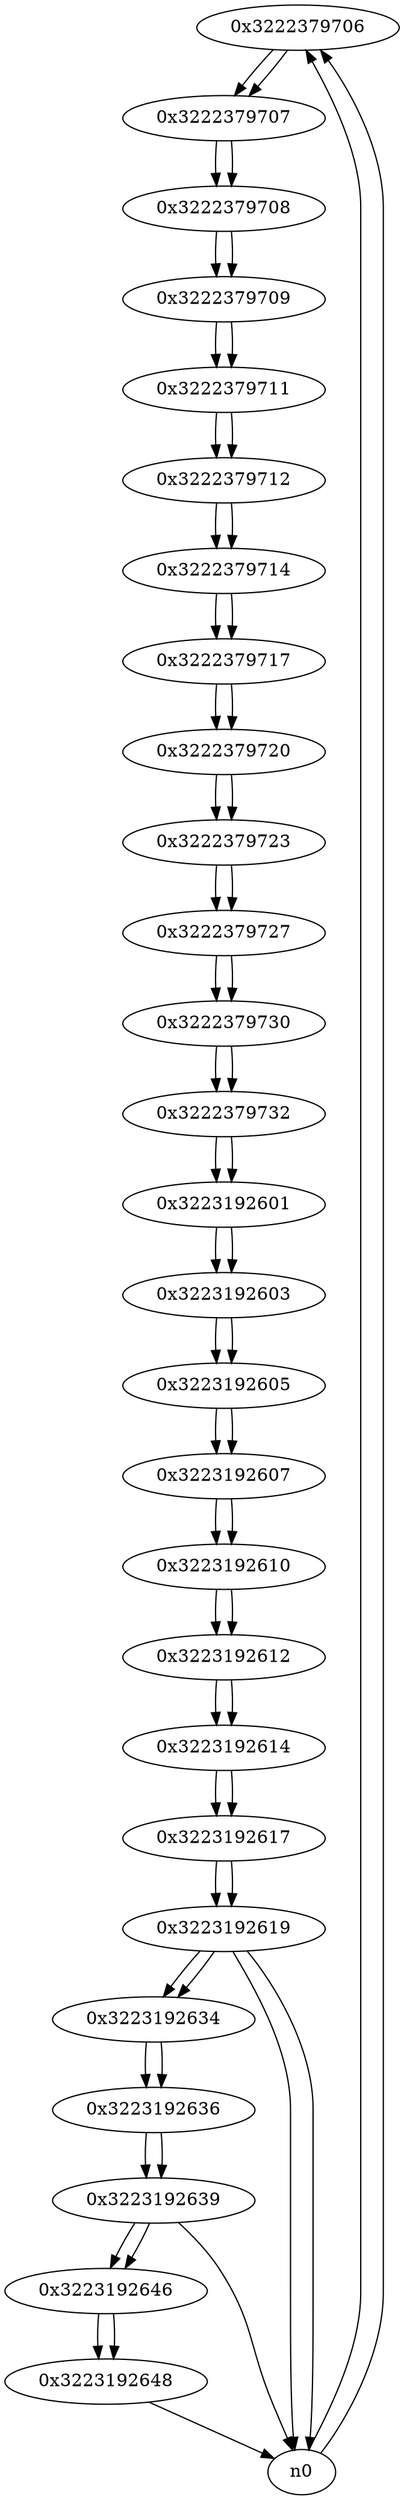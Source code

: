 digraph G{
/* nodes */
  n1 [label="0x3222379706"]
  n2 [label="0x3222379707"]
  n3 [label="0x3222379708"]
  n4 [label="0x3222379709"]
  n5 [label="0x3222379711"]
  n6 [label="0x3222379712"]
  n7 [label="0x3222379714"]
  n8 [label="0x3222379717"]
  n9 [label="0x3222379720"]
  n10 [label="0x3222379723"]
  n11 [label="0x3222379727"]
  n12 [label="0x3222379730"]
  n13 [label="0x3222379732"]
  n14 [label="0x3223192601"]
  n15 [label="0x3223192603"]
  n16 [label="0x3223192605"]
  n17 [label="0x3223192607"]
  n18 [label="0x3223192610"]
  n19 [label="0x3223192612"]
  n20 [label="0x3223192614"]
  n21 [label="0x3223192617"]
  n22 [label="0x3223192619"]
  n23 [label="0x3223192634"]
  n24 [label="0x3223192636"]
  n25 [label="0x3223192639"]
  n26 [label="0x3223192646"]
  n27 [label="0x3223192648"]
/* edges */
n1 -> n2;
n0 -> n1;
n0 -> n1;
n2 -> n3;
n1 -> n2;
n3 -> n4;
n2 -> n3;
n4 -> n5;
n3 -> n4;
n5 -> n6;
n4 -> n5;
n6 -> n7;
n5 -> n6;
n7 -> n8;
n6 -> n7;
n8 -> n9;
n7 -> n8;
n9 -> n10;
n8 -> n9;
n10 -> n11;
n9 -> n10;
n11 -> n12;
n10 -> n11;
n12 -> n13;
n11 -> n12;
n13 -> n14;
n12 -> n13;
n14 -> n15;
n13 -> n14;
n15 -> n16;
n14 -> n15;
n16 -> n17;
n15 -> n16;
n17 -> n18;
n16 -> n17;
n18 -> n19;
n17 -> n18;
n19 -> n20;
n18 -> n19;
n20 -> n21;
n19 -> n20;
n21 -> n22;
n20 -> n21;
n22 -> n23;
n22 -> n0;
n22 -> n0;
n21 -> n22;
n23 -> n24;
n22 -> n23;
n24 -> n25;
n23 -> n24;
n25 -> n26;
n25 -> n0;
n24 -> n25;
n26 -> n27;
n25 -> n26;
n27 -> n0;
n26 -> n27;
}

